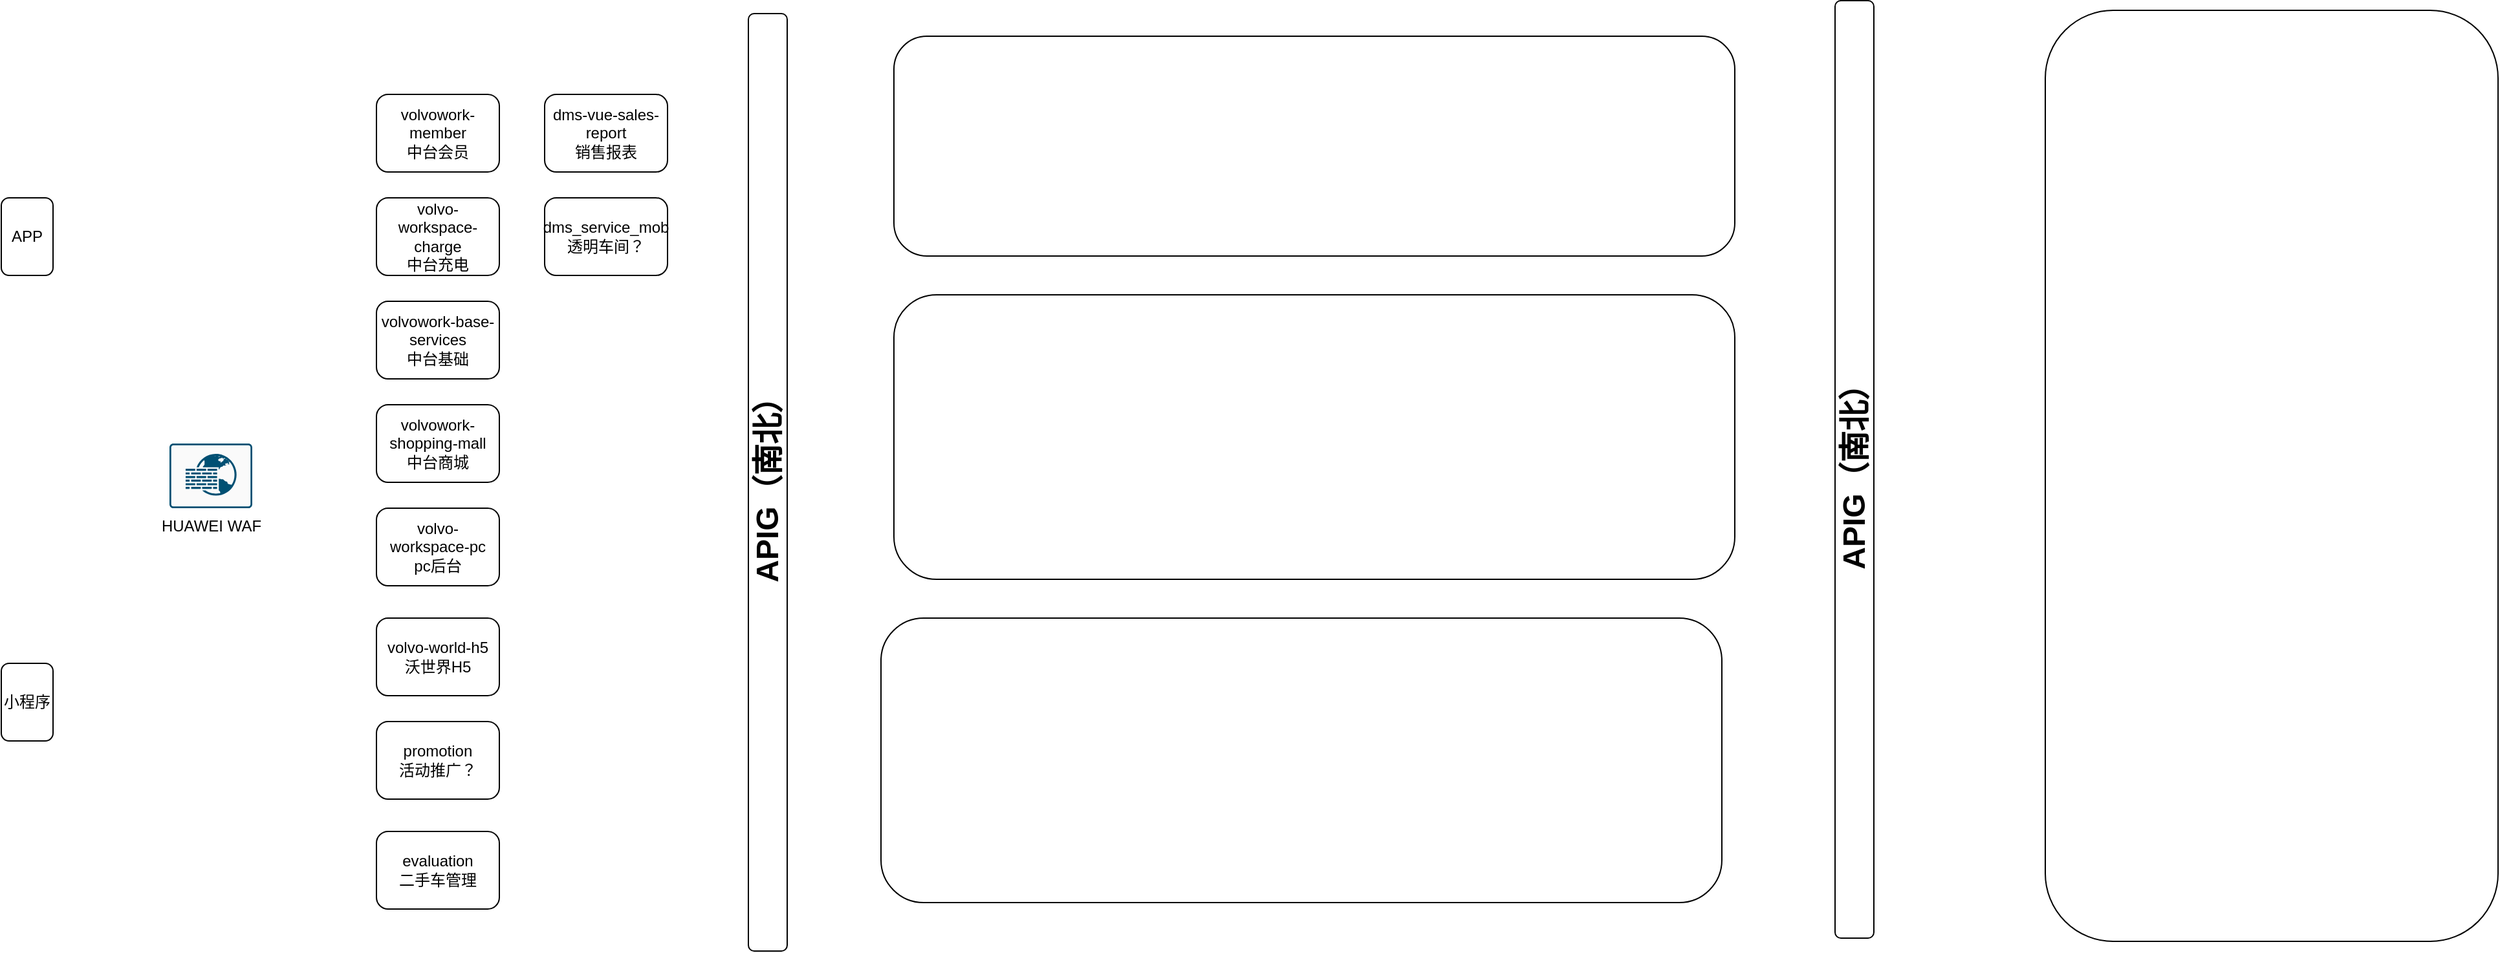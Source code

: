 <mxfile version="21.5.0" type="github">
  <diagram name="Page-1" id="T4evkczM5tz2uir8NdWq">
    <mxGraphModel dx="1434" dy="1856" grid="1" gridSize="10" guides="1" tooltips="1" connect="1" arrows="1" fold="1" page="1" pageScale="1" pageWidth="850" pageHeight="1100" math="0" shadow="0">
      <root>
        <mxCell id="0" />
        <mxCell id="1" parent="0" />
        <mxCell id="0nl9WSmzOAjqTuigGbIG-6" value="HUAWEI WAF" style="sketch=0;points=[[0.015,0.015,0],[0.985,0.015,0],[0.985,0.985,0],[0.015,0.985,0],[0.25,0,0],[0.5,0,0],[0.75,0,0],[1,0.25,0],[1,0.5,0],[1,0.75,0],[0.75,1,0],[0.5,1,0],[0.25,1,0],[0,0.75,0],[0,0.5,0],[0,0.25,0]];verticalLabelPosition=bottom;html=1;verticalAlign=top;aspect=fixed;align=center;pointerEvents=1;shape=mxgraph.cisco19.rect;prIcon=web_application_firewall;fillColor=#FAFAFA;strokeColor=#005073;" parent="1" vertex="1">
          <mxGeometry x="250" y="260" width="64" height="50" as="geometry" />
        </mxCell>
        <mxCell id="0nl9WSmzOAjqTuigGbIG-9" value="小程序" style="rounded=1;whiteSpace=wrap;html=1;" parent="1" vertex="1">
          <mxGeometry x="120" y="430" width="40" height="60" as="geometry" />
        </mxCell>
        <mxCell id="0nl9WSmzOAjqTuigGbIG-10" value="APP" style="rounded=1;whiteSpace=wrap;html=1;" parent="1" vertex="1">
          <mxGeometry x="120" y="70" width="40" height="60" as="geometry" />
        </mxCell>
        <mxCell id="0nl9WSmzOAjqTuigGbIG-3" value="&lt;h1&gt;APIG（南北）&lt;/h1&gt;" style="rounded=1;whiteSpace=wrap;html=1;verticalAlign=middle;labelPosition=center;verticalLabelPosition=middle;align=center;labelBackgroundColor=none;labelBorderColor=none;flipV=0;flipH=0;glass=0;shadow=0;rotation=-90;" parent="1" vertex="1">
          <mxGeometry x="350" y="275" width="725" height="30" as="geometry" />
        </mxCell>
        <mxCell id="0nl9WSmzOAjqTuigGbIG-20" value="&lt;div style=&quot;text-align: justify;&quot;&gt;&lt;br&gt;&lt;/div&gt;" style="rounded=1;whiteSpace=wrap;html=1;shadow=0;glass=0;labelBackgroundColor=none;labelBorderColor=none;strokeColor=default;fontFamily=Helvetica;fontSize=12;fontColor=default;fillColor=default;align=left;" parent="1" vertex="1">
          <mxGeometry x="810" y="-55" width="650" height="170" as="geometry" />
        </mxCell>
        <mxCell id="0nl9WSmzOAjqTuigGbIG-21" value="&lt;div style=&quot;text-align: justify;&quot;&gt;&lt;br&gt;&lt;/div&gt;" style="rounded=1;whiteSpace=wrap;html=1;shadow=0;glass=0;labelBackgroundColor=none;labelBorderColor=none;strokeColor=default;fontFamily=Helvetica;fontSize=12;fontColor=default;fillColor=default;align=left;" parent="1" vertex="1">
          <mxGeometry x="1700" y="-75" width="350" height="720" as="geometry" />
        </mxCell>
        <mxCell id="0nl9WSmzOAjqTuigGbIG-22" value="&lt;div style=&quot;text-align: justify;&quot;&gt;&lt;br&gt;&lt;/div&gt;" style="rounded=1;whiteSpace=wrap;html=1;shadow=0;glass=0;labelBackgroundColor=none;labelBorderColor=none;strokeColor=default;fontFamily=Helvetica;fontSize=12;fontColor=default;fillColor=default;align=left;" parent="1" vertex="1">
          <mxGeometry x="810" y="145" width="650" height="220" as="geometry" />
        </mxCell>
        <mxCell id="0nl9WSmzOAjqTuigGbIG-23" value="&lt;div style=&quot;text-align: justify;&quot;&gt;&lt;br&gt;&lt;/div&gt;" style="rounded=1;whiteSpace=wrap;html=1;shadow=0;glass=0;labelBackgroundColor=none;labelBorderColor=none;strokeColor=default;fontFamily=Helvetica;fontSize=12;fontColor=default;fillColor=default;align=left;" parent="1" vertex="1">
          <mxGeometry x="800" y="395" width="650" height="220" as="geometry" />
        </mxCell>
        <mxCell id="0nl9WSmzOAjqTuigGbIG-24" value="&lt;h1&gt;APIG（南北）&lt;/h1&gt;" style="rounded=1;whiteSpace=wrap;html=1;verticalAlign=middle;labelPosition=center;verticalLabelPosition=middle;align=center;labelBackgroundColor=none;labelBorderColor=none;flipV=0;flipH=0;glass=0;shadow=0;rotation=-90;" parent="1" vertex="1">
          <mxGeometry x="1190" y="265" width="725" height="30" as="geometry" />
        </mxCell>
        <mxCell id="0nl9WSmzOAjqTuigGbIG-25" value="volvowork-member&lt;br&gt;中台会员" style="rounded=1;whiteSpace=wrap;html=1;" parent="1" vertex="1">
          <mxGeometry x="410" y="-10" width="95" height="60" as="geometry" />
        </mxCell>
        <mxCell id="0nl9WSmzOAjqTuigGbIG-26" value="volvo-workspace-charge&lt;br&gt;中台充电" style="rounded=1;whiteSpace=wrap;html=1;" parent="1" vertex="1">
          <mxGeometry x="410" y="70" width="95" height="60" as="geometry" />
        </mxCell>
        <mxCell id="0nl9WSmzOAjqTuigGbIG-27" value="volvowork-base-services&lt;br&gt;中台基础" style="rounded=1;whiteSpace=wrap;html=1;" parent="1" vertex="1">
          <mxGeometry x="410" y="150" width="95" height="60" as="geometry" />
        </mxCell>
        <mxCell id="0nl9WSmzOAjqTuigGbIG-28" value="volvowork-shopping-mall&lt;br&gt;中台商城" style="rounded=1;whiteSpace=wrap;html=1;" parent="1" vertex="1">
          <mxGeometry x="410" y="230" width="95" height="60" as="geometry" />
        </mxCell>
        <mxCell id="nDyLXVGqyyg2RE5gqK5G-1" value="volvo-workspace-pc&lt;br&gt;pc后台" style="rounded=1;whiteSpace=wrap;html=1;" vertex="1" parent="1">
          <mxGeometry x="410" y="310" width="95" height="60" as="geometry" />
        </mxCell>
        <mxCell id="nDyLXVGqyyg2RE5gqK5G-2" value="volvo-world-h5&lt;br&gt;沃世界H5" style="rounded=1;whiteSpace=wrap;html=1;" vertex="1" parent="1">
          <mxGeometry x="410" y="395" width="95" height="60" as="geometry" />
        </mxCell>
        <mxCell id="nDyLXVGqyyg2RE5gqK5G-3" value="promotion&lt;br&gt;活动推广？" style="rounded=1;whiteSpace=wrap;html=1;" vertex="1" parent="1">
          <mxGeometry x="410" y="475" width="95" height="60" as="geometry" />
        </mxCell>
        <mxCell id="nDyLXVGqyyg2RE5gqK5G-4" value="evaluation&lt;br&gt;二手车管理" style="rounded=1;whiteSpace=wrap;html=1;" vertex="1" parent="1">
          <mxGeometry x="410" y="560" width="95" height="60" as="geometry" />
        </mxCell>
        <mxCell id="nDyLXVGqyyg2RE5gqK5G-7" value="dms-vue-sales-report&lt;br&gt;销售报表" style="rounded=1;whiteSpace=wrap;html=1;" vertex="1" parent="1">
          <mxGeometry x="540" y="-10" width="95" height="60" as="geometry" />
        </mxCell>
        <mxCell id="nDyLXVGqyyg2RE5gqK5G-8" value="dms_service_mob&lt;br&gt;透明车间？" style="rounded=1;whiteSpace=wrap;html=1;" vertex="1" parent="1">
          <mxGeometry x="540" y="70" width="95" height="60" as="geometry" />
        </mxCell>
      </root>
    </mxGraphModel>
  </diagram>
</mxfile>
